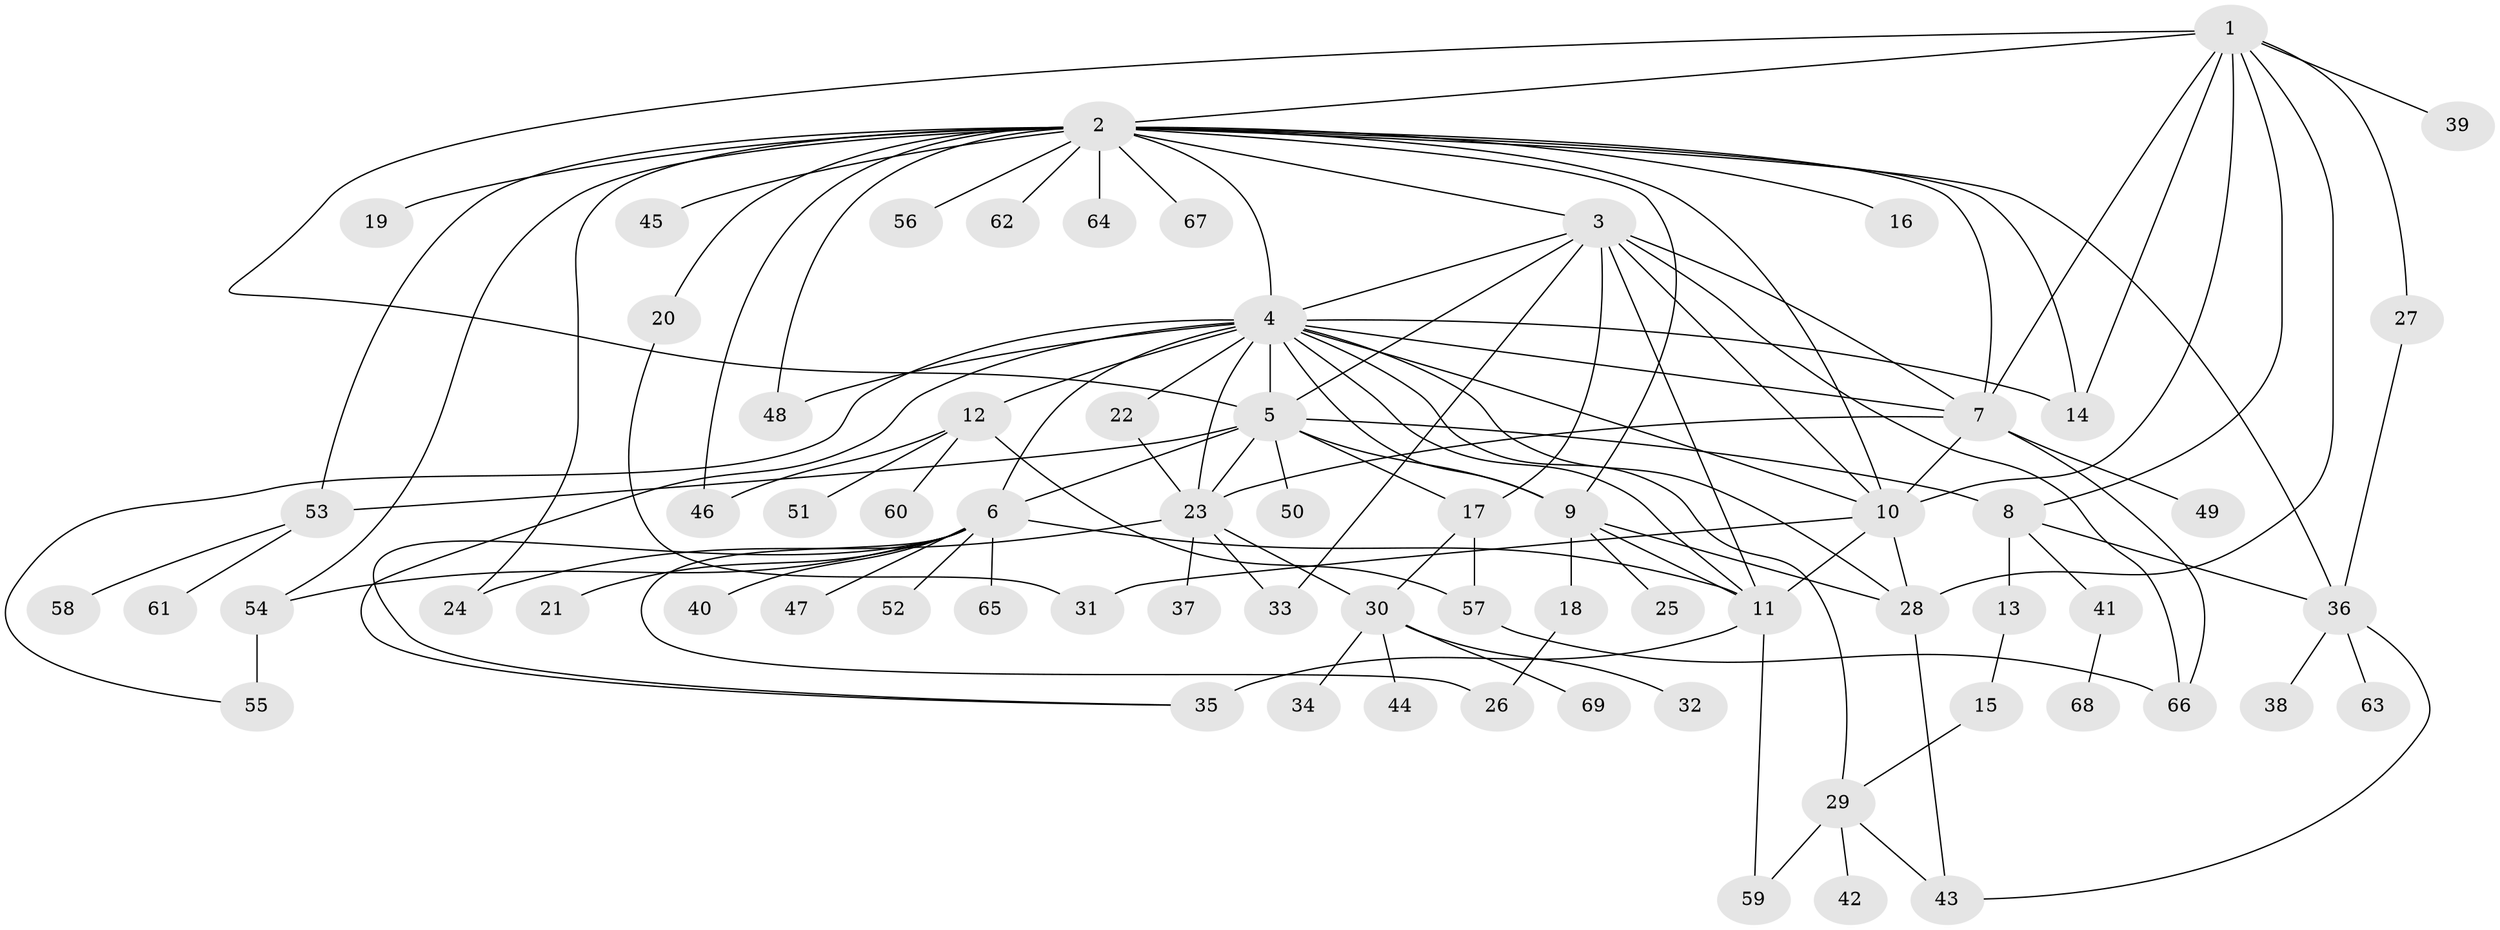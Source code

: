 // original degree distribution, {10: 0.021897810218978103, 23: 0.0072992700729927005, 15: 0.0072992700729927005, 38: 0.0072992700729927005, 1: 0.5109489051094891, 12: 0.0072992700729927005, 4: 0.0364963503649635, 6: 0.0364963503649635, 3: 0.08759124087591241, 2: 0.23357664233576642, 9: 0.0072992700729927005, 5: 0.021897810218978103, 7: 0.014598540145985401}
// Generated by graph-tools (version 1.1) at 2025/35/03/09/25 02:35:47]
// undirected, 69 vertices, 116 edges
graph export_dot {
graph [start="1"]
  node [color=gray90,style=filled];
  1;
  2;
  3;
  4;
  5;
  6;
  7;
  8;
  9;
  10;
  11;
  12;
  13;
  14;
  15;
  16;
  17;
  18;
  19;
  20;
  21;
  22;
  23;
  24;
  25;
  26;
  27;
  28;
  29;
  30;
  31;
  32;
  33;
  34;
  35;
  36;
  37;
  38;
  39;
  40;
  41;
  42;
  43;
  44;
  45;
  46;
  47;
  48;
  49;
  50;
  51;
  52;
  53;
  54;
  55;
  56;
  57;
  58;
  59;
  60;
  61;
  62;
  63;
  64;
  65;
  66;
  67;
  68;
  69;
  1 -- 2 [weight=1.0];
  1 -- 5 [weight=1.0];
  1 -- 7 [weight=1.0];
  1 -- 8 [weight=1.0];
  1 -- 10 [weight=1.0];
  1 -- 14 [weight=1.0];
  1 -- 27 [weight=1.0];
  1 -- 28 [weight=1.0];
  1 -- 39 [weight=1.0];
  2 -- 3 [weight=1.0];
  2 -- 4 [weight=1.0];
  2 -- 7 [weight=1.0];
  2 -- 9 [weight=1.0];
  2 -- 10 [weight=1.0];
  2 -- 14 [weight=1.0];
  2 -- 16 [weight=1.0];
  2 -- 19 [weight=1.0];
  2 -- 20 [weight=1.0];
  2 -- 24 [weight=1.0];
  2 -- 36 [weight=1.0];
  2 -- 45 [weight=1.0];
  2 -- 46 [weight=1.0];
  2 -- 48 [weight=1.0];
  2 -- 53 [weight=1.0];
  2 -- 54 [weight=1.0];
  2 -- 56 [weight=1.0];
  2 -- 62 [weight=1.0];
  2 -- 64 [weight=1.0];
  2 -- 67 [weight=1.0];
  3 -- 4 [weight=1.0];
  3 -- 5 [weight=1.0];
  3 -- 7 [weight=1.0];
  3 -- 10 [weight=1.0];
  3 -- 11 [weight=1.0];
  3 -- 17 [weight=5.0];
  3 -- 33 [weight=1.0];
  3 -- 66 [weight=1.0];
  4 -- 5 [weight=18.0];
  4 -- 6 [weight=1.0];
  4 -- 7 [weight=1.0];
  4 -- 9 [weight=1.0];
  4 -- 10 [weight=1.0];
  4 -- 11 [weight=1.0];
  4 -- 12 [weight=2.0];
  4 -- 14 [weight=1.0];
  4 -- 22 [weight=1.0];
  4 -- 23 [weight=1.0];
  4 -- 28 [weight=1.0];
  4 -- 29 [weight=1.0];
  4 -- 35 [weight=1.0];
  4 -- 48 [weight=1.0];
  4 -- 55 [weight=1.0];
  5 -- 6 [weight=1.0];
  5 -- 8 [weight=1.0];
  5 -- 9 [weight=1.0];
  5 -- 17 [weight=1.0];
  5 -- 23 [weight=1.0];
  5 -- 50 [weight=1.0];
  5 -- 53 [weight=1.0];
  6 -- 11 [weight=1.0];
  6 -- 21 [weight=1.0];
  6 -- 26 [weight=1.0];
  6 -- 35 [weight=1.0];
  6 -- 40 [weight=1.0];
  6 -- 47 [weight=1.0];
  6 -- 52 [weight=1.0];
  6 -- 54 [weight=1.0];
  6 -- 65 [weight=1.0];
  7 -- 10 [weight=1.0];
  7 -- 23 [weight=1.0];
  7 -- 49 [weight=1.0];
  7 -- 66 [weight=1.0];
  8 -- 13 [weight=1.0];
  8 -- 36 [weight=1.0];
  8 -- 41 [weight=1.0];
  9 -- 11 [weight=1.0];
  9 -- 18 [weight=1.0];
  9 -- 25 [weight=3.0];
  9 -- 28 [weight=1.0];
  10 -- 11 [weight=1.0];
  10 -- 28 [weight=1.0];
  10 -- 31 [weight=1.0];
  11 -- 35 [weight=5.0];
  11 -- 59 [weight=1.0];
  12 -- 46 [weight=1.0];
  12 -- 51 [weight=1.0];
  12 -- 57 [weight=1.0];
  12 -- 60 [weight=1.0];
  13 -- 15 [weight=1.0];
  15 -- 29 [weight=1.0];
  17 -- 30 [weight=1.0];
  17 -- 57 [weight=1.0];
  18 -- 26 [weight=1.0];
  20 -- 31 [weight=1.0];
  22 -- 23 [weight=1.0];
  23 -- 24 [weight=1.0];
  23 -- 30 [weight=1.0];
  23 -- 33 [weight=1.0];
  23 -- 37 [weight=1.0];
  27 -- 36 [weight=1.0];
  28 -- 43 [weight=1.0];
  29 -- 42 [weight=1.0];
  29 -- 43 [weight=1.0];
  29 -- 59 [weight=1.0];
  30 -- 32 [weight=1.0];
  30 -- 34 [weight=1.0];
  30 -- 44 [weight=1.0];
  30 -- 69 [weight=1.0];
  36 -- 38 [weight=1.0];
  36 -- 43 [weight=1.0];
  36 -- 63 [weight=1.0];
  41 -- 68 [weight=1.0];
  53 -- 58 [weight=1.0];
  53 -- 61 [weight=1.0];
  54 -- 55 [weight=2.0];
  57 -- 66 [weight=1.0];
}
